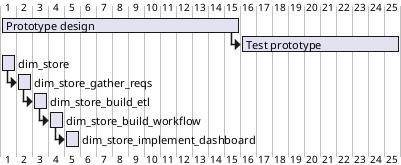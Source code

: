 @startgantt
[Prototype design] as [D] requires 15 days
[Test prototype] as [T] requires 10 days
[T] starts at [D]'s end
[dim_store] requires 1 days
[dim_store_gather_reqs] requires 1 days
[dim_store_build_etl] requires 1 days
[dim_store_build_workflow] requires 1 days
[dim_store_implement_dashboard] requires 1 days

[dim_store_gather_reqs] starts at [dim_store]'s end
[dim_store_build_etl] starts at [dim_store_gather_reqs]'s end
[dim_store_build_workflow] starts at [dim_store_build_etl]'s end
[dim_store_implement_dashboard] starts at [dim_store_build_workflow]'s end

@endgantt
